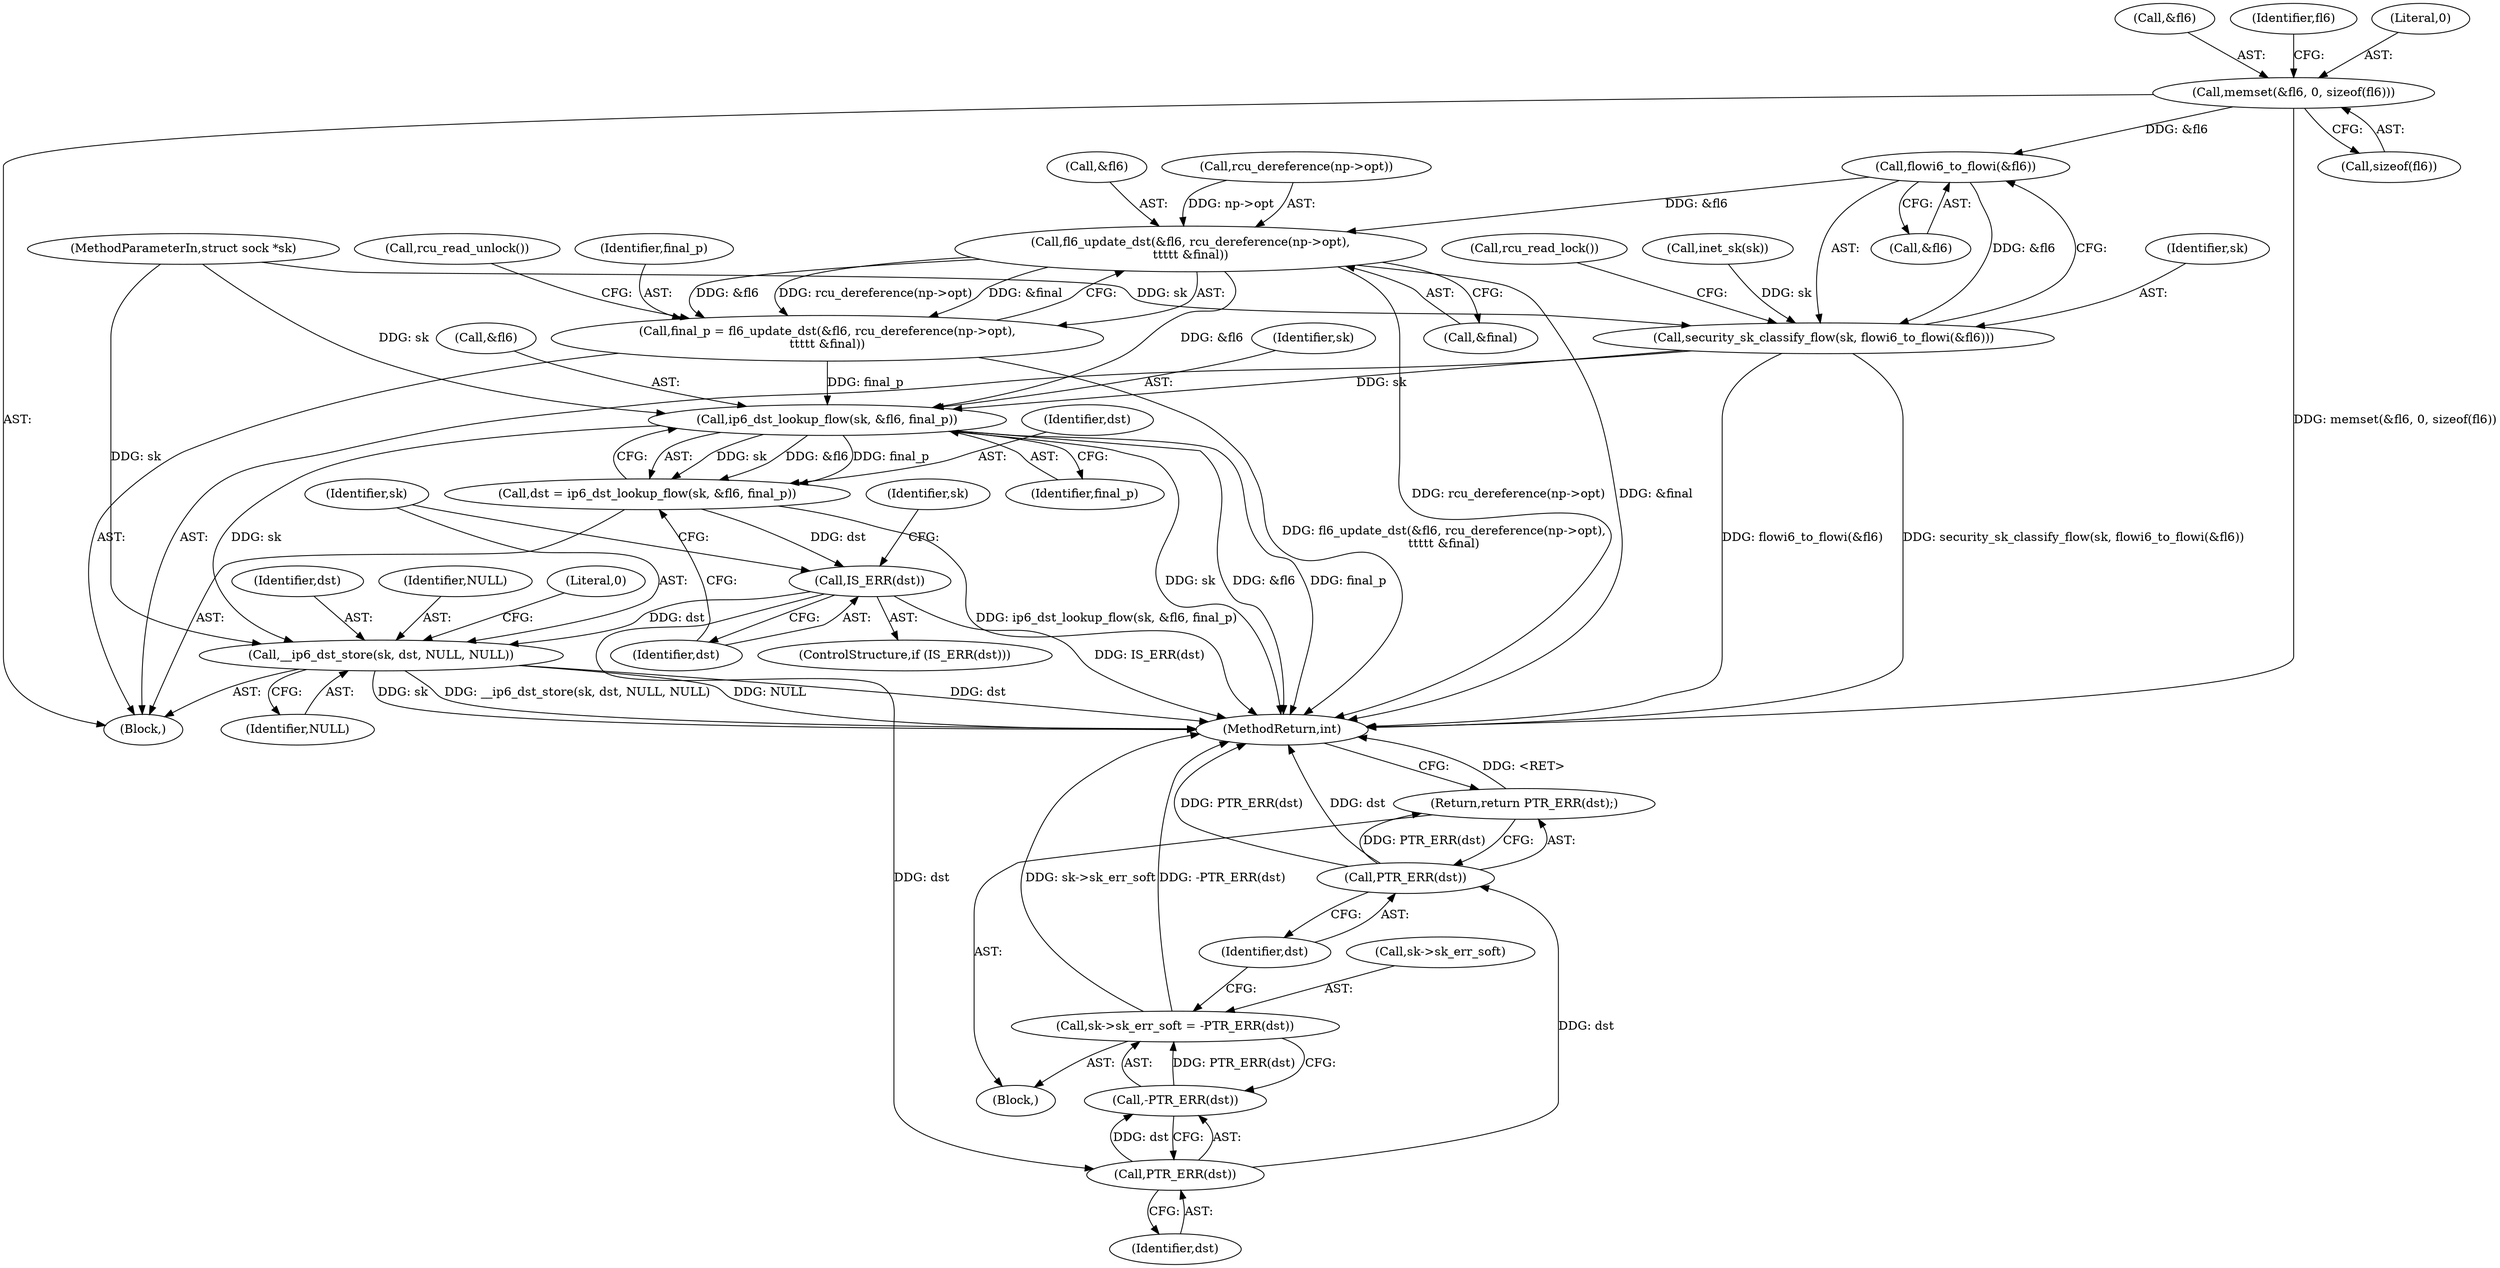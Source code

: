 digraph "0_linux_45f6fad84cc305103b28d73482b344d7f5b76f39_3@API" {
"1000128" [label="(Call,memset(&fl6, 0, sizeof(fl6)))"];
"1000192" [label="(Call,flowi6_to_flowi(&fl6))"];
"1000190" [label="(Call,security_sk_classify_flow(sk, flowi6_to_flowi(&fl6)))"];
"1000210" [label="(Call,ip6_dst_lookup_flow(sk, &fl6, final_p))"];
"1000208" [label="(Call,dst = ip6_dst_lookup_flow(sk, &fl6, final_p))"];
"1000216" [label="(Call,IS_ERR(dst))"];
"1000229" [label="(Call,PTR_ERR(dst))"];
"1000228" [label="(Call,-PTR_ERR(dst))"];
"1000224" [label="(Call,sk->sk_err_soft = -PTR_ERR(dst))"];
"1000232" [label="(Call,PTR_ERR(dst))"];
"1000231" [label="(Return,return PTR_ERR(dst);)"];
"1000234" [label="(Call,__ip6_dst_store(sk, dst, NULL, NULL))"];
"1000198" [label="(Call,fl6_update_dst(&fl6, rcu_dereference(np->opt),\n\t\t\t\t\t &final))"];
"1000196" [label="(Call,final_p = fl6_update_dst(&fl6, rcu_dereference(np->opt),\n\t\t\t\t\t &final))"];
"1000217" [label="(Identifier,dst)"];
"1000119" [label="(Block,)"];
"1000240" [label="(Literal,0)"];
"1000224" [label="(Call,sk->sk_err_soft = -PTR_ERR(dst))"];
"1000198" [label="(Call,fl6_update_dst(&fl6, rcu_dereference(np->opt),\n\t\t\t\t\t &final))"];
"1000129" [label="(Call,&fl6)"];
"1000128" [label="(Call,memset(&fl6, 0, sizeof(fl6)))"];
"1000231" [label="(Return,return PTR_ERR(dst);)"];
"1000197" [label="(Identifier,final_p)"];
"1000191" [label="(Identifier,sk)"];
"1000225" [label="(Call,sk->sk_err_soft)"];
"1000215" [label="(ControlStructure,if (IS_ERR(dst)))"];
"1000201" [label="(Call,rcu_dereference(np->opt))"];
"1000132" [label="(Call,sizeof(fl6))"];
"1000199" [label="(Call,&fl6)"];
"1000232" [label="(Call,PTR_ERR(dst))"];
"1000214" [label="(Identifier,final_p)"];
"1000211" [label="(Identifier,sk)"];
"1000216" [label="(Call,IS_ERR(dst))"];
"1000136" [label="(Identifier,fl6)"];
"1000192" [label="(Call,flowi6_to_flowi(&fl6))"];
"1000209" [label="(Identifier,dst)"];
"1000229" [label="(Call,PTR_ERR(dst))"];
"1000236" [label="(Identifier,dst)"];
"1000205" [label="(Call,&final)"];
"1000196" [label="(Call,final_p = fl6_update_dst(&fl6, rcu_dereference(np->opt),\n\t\t\t\t\t &final))"];
"1000131" [label="(Literal,0)"];
"1000210" [label="(Call,ip6_dst_lookup_flow(sk, &fl6, final_p))"];
"1000230" [label="(Identifier,dst)"];
"1000190" [label="(Call,security_sk_classify_flow(sk, flowi6_to_flowi(&fl6)))"];
"1000195" [label="(Call,rcu_read_lock())"];
"1000241" [label="(MethodReturn,int)"];
"1000233" [label="(Identifier,dst)"];
"1000208" [label="(Call,dst = ip6_dst_lookup_flow(sk, &fl6, final_p))"];
"1000238" [label="(Identifier,NULL)"];
"1000218" [label="(Block,)"];
"1000193" [label="(Call,&fl6)"];
"1000101" [label="(MethodParameterIn,struct sock *sk)"];
"1000212" [label="(Call,&fl6)"];
"1000221" [label="(Identifier,sk)"];
"1000207" [label="(Call,rcu_read_unlock())"];
"1000235" [label="(Identifier,sk)"];
"1000228" [label="(Call,-PTR_ERR(dst))"];
"1000237" [label="(Identifier,NULL)"];
"1000123" [label="(Call,inet_sk(sk))"];
"1000234" [label="(Call,__ip6_dst_store(sk, dst, NULL, NULL))"];
"1000128" -> "1000119"  [label="AST: "];
"1000128" -> "1000132"  [label="CFG: "];
"1000129" -> "1000128"  [label="AST: "];
"1000131" -> "1000128"  [label="AST: "];
"1000132" -> "1000128"  [label="AST: "];
"1000136" -> "1000128"  [label="CFG: "];
"1000128" -> "1000241"  [label="DDG: memset(&fl6, 0, sizeof(fl6))"];
"1000128" -> "1000192"  [label="DDG: &fl6"];
"1000192" -> "1000190"  [label="AST: "];
"1000192" -> "1000193"  [label="CFG: "];
"1000193" -> "1000192"  [label="AST: "];
"1000190" -> "1000192"  [label="CFG: "];
"1000192" -> "1000190"  [label="DDG: &fl6"];
"1000192" -> "1000198"  [label="DDG: &fl6"];
"1000190" -> "1000119"  [label="AST: "];
"1000191" -> "1000190"  [label="AST: "];
"1000195" -> "1000190"  [label="CFG: "];
"1000190" -> "1000241"  [label="DDG: security_sk_classify_flow(sk, flowi6_to_flowi(&fl6))"];
"1000190" -> "1000241"  [label="DDG: flowi6_to_flowi(&fl6)"];
"1000123" -> "1000190"  [label="DDG: sk"];
"1000101" -> "1000190"  [label="DDG: sk"];
"1000190" -> "1000210"  [label="DDG: sk"];
"1000210" -> "1000208"  [label="AST: "];
"1000210" -> "1000214"  [label="CFG: "];
"1000211" -> "1000210"  [label="AST: "];
"1000212" -> "1000210"  [label="AST: "];
"1000214" -> "1000210"  [label="AST: "];
"1000208" -> "1000210"  [label="CFG: "];
"1000210" -> "1000241"  [label="DDG: &fl6"];
"1000210" -> "1000241"  [label="DDG: final_p"];
"1000210" -> "1000241"  [label="DDG: sk"];
"1000210" -> "1000208"  [label="DDG: sk"];
"1000210" -> "1000208"  [label="DDG: &fl6"];
"1000210" -> "1000208"  [label="DDG: final_p"];
"1000101" -> "1000210"  [label="DDG: sk"];
"1000198" -> "1000210"  [label="DDG: &fl6"];
"1000196" -> "1000210"  [label="DDG: final_p"];
"1000210" -> "1000234"  [label="DDG: sk"];
"1000208" -> "1000119"  [label="AST: "];
"1000209" -> "1000208"  [label="AST: "];
"1000217" -> "1000208"  [label="CFG: "];
"1000208" -> "1000241"  [label="DDG: ip6_dst_lookup_flow(sk, &fl6, final_p)"];
"1000208" -> "1000216"  [label="DDG: dst"];
"1000216" -> "1000215"  [label="AST: "];
"1000216" -> "1000217"  [label="CFG: "];
"1000217" -> "1000216"  [label="AST: "];
"1000221" -> "1000216"  [label="CFG: "];
"1000235" -> "1000216"  [label="CFG: "];
"1000216" -> "1000241"  [label="DDG: IS_ERR(dst)"];
"1000216" -> "1000229"  [label="DDG: dst"];
"1000216" -> "1000234"  [label="DDG: dst"];
"1000229" -> "1000228"  [label="AST: "];
"1000229" -> "1000230"  [label="CFG: "];
"1000230" -> "1000229"  [label="AST: "];
"1000228" -> "1000229"  [label="CFG: "];
"1000229" -> "1000228"  [label="DDG: dst"];
"1000229" -> "1000232"  [label="DDG: dst"];
"1000228" -> "1000224"  [label="AST: "];
"1000224" -> "1000228"  [label="CFG: "];
"1000228" -> "1000224"  [label="DDG: PTR_ERR(dst)"];
"1000224" -> "1000218"  [label="AST: "];
"1000225" -> "1000224"  [label="AST: "];
"1000233" -> "1000224"  [label="CFG: "];
"1000224" -> "1000241"  [label="DDG: sk->sk_err_soft"];
"1000224" -> "1000241"  [label="DDG: -PTR_ERR(dst)"];
"1000232" -> "1000231"  [label="AST: "];
"1000232" -> "1000233"  [label="CFG: "];
"1000233" -> "1000232"  [label="AST: "];
"1000231" -> "1000232"  [label="CFG: "];
"1000232" -> "1000241"  [label="DDG: PTR_ERR(dst)"];
"1000232" -> "1000241"  [label="DDG: dst"];
"1000232" -> "1000231"  [label="DDG: PTR_ERR(dst)"];
"1000231" -> "1000218"  [label="AST: "];
"1000241" -> "1000231"  [label="CFG: "];
"1000231" -> "1000241"  [label="DDG: <RET>"];
"1000234" -> "1000119"  [label="AST: "];
"1000234" -> "1000238"  [label="CFG: "];
"1000235" -> "1000234"  [label="AST: "];
"1000236" -> "1000234"  [label="AST: "];
"1000237" -> "1000234"  [label="AST: "];
"1000238" -> "1000234"  [label="AST: "];
"1000240" -> "1000234"  [label="CFG: "];
"1000234" -> "1000241"  [label="DDG: NULL"];
"1000234" -> "1000241"  [label="DDG: dst"];
"1000234" -> "1000241"  [label="DDG: sk"];
"1000234" -> "1000241"  [label="DDG: __ip6_dst_store(sk, dst, NULL, NULL)"];
"1000101" -> "1000234"  [label="DDG: sk"];
"1000198" -> "1000196"  [label="AST: "];
"1000198" -> "1000205"  [label="CFG: "];
"1000199" -> "1000198"  [label="AST: "];
"1000201" -> "1000198"  [label="AST: "];
"1000205" -> "1000198"  [label="AST: "];
"1000196" -> "1000198"  [label="CFG: "];
"1000198" -> "1000241"  [label="DDG: rcu_dereference(np->opt)"];
"1000198" -> "1000241"  [label="DDG: &final"];
"1000198" -> "1000196"  [label="DDG: &fl6"];
"1000198" -> "1000196"  [label="DDG: rcu_dereference(np->opt)"];
"1000198" -> "1000196"  [label="DDG: &final"];
"1000201" -> "1000198"  [label="DDG: np->opt"];
"1000196" -> "1000119"  [label="AST: "];
"1000197" -> "1000196"  [label="AST: "];
"1000207" -> "1000196"  [label="CFG: "];
"1000196" -> "1000241"  [label="DDG: fl6_update_dst(&fl6, rcu_dereference(np->opt),\n\t\t\t\t\t &final)"];
}
